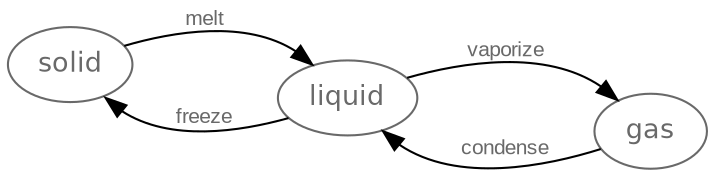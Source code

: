 digraph "matter" {
  rankdir=LR;
  graph  [ fontcolor="dimgray", fontname="Helvetica", splines="spline" ];
  node  [ color="dimgray", fontcolor="dimgray", fontname="Helvetica", fontsize="13" ];
  edge  [ fontcolor="dimgray", fontname="Arial", fontsize="10" ];
  "solid";
  "liquid";
  "gas";
  "solid" -> "liquid" [ headport="nw" ; label=" melt " ];
  "liquid" -> "solid" [ headport="se" ; label=" freeze " ];
  "liquid" -> "gas" [ headport="nw" ; label=" vaporize " ];
  "gas" -> "liquid" [ headport="se" ; label=" condense " ];
}